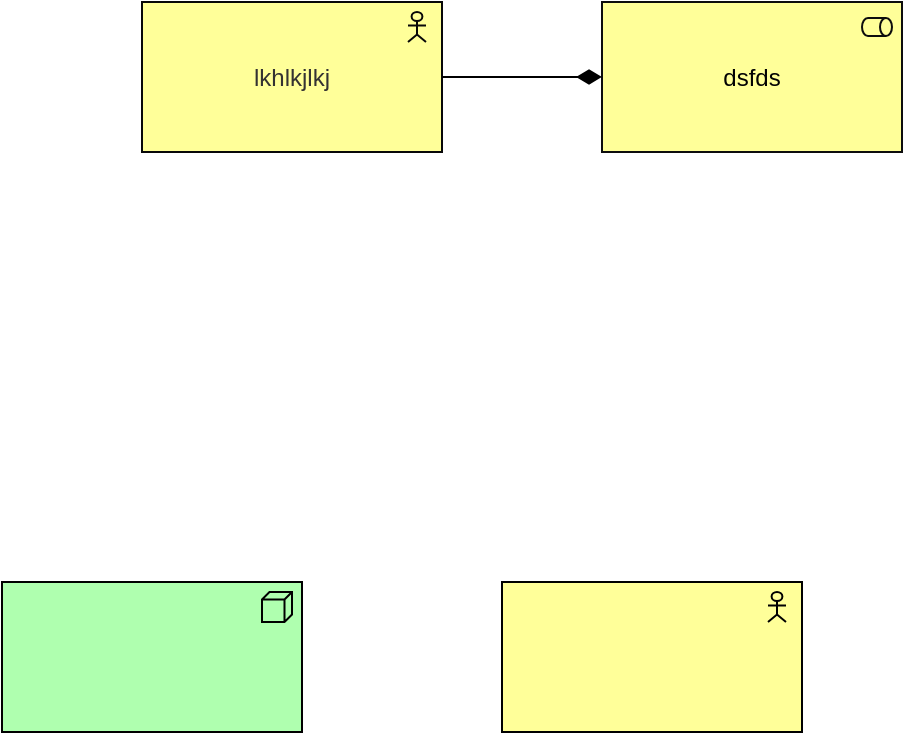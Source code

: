 <mxfile>
    <diagram id="GmLVyQitlST7lQUEqwBB" name="Page-1">
        <mxGraphModel dx="1619" dy="1152" grid="1" gridSize="10" guides="1" tooltips="1" connect="1" arrows="1" fold="1" page="1" pageScale="1" pageWidth="850" pageHeight="1100" math="0" shadow="0">
            <root>
                <mxCell id="0"/>
                <mxCell id="1" parent="0"/>
                <mxCell id="2" value="dsfds" style="html=1;outlineConnect=0;whiteSpace=wrap;fillColor=#ffff99;shape=mxgraph.archimate3.application;appType=role;archiType=square;fontColor=#030303;strokeColor=#0d0d0d;" parent="1" vertex="1">
                    <mxGeometry x="500" y="250" width="150" height="75" as="geometry"/>
                </mxCell>
                <mxCell id="3" value="lkhlkjlkj" style="html=1;outlineConnect=0;whiteSpace=wrap;fillColor=#ffff99;shape=mxgraph.archimate3.application;appType=actor;archiType=square;fontColor=#343232;strokeColor=#080808;" parent="1" vertex="1">
                    <mxGeometry x="270" y="250" width="150" height="75" as="geometry"/>
                </mxCell>
                <mxCell id="4" value="" style="html=1;endArrow=diamondThin;endFill=1;edgeStyle=elbowEdgeStyle;elbow=vertical;endSize=10;exitX=1;exitY=0.5;exitDx=0;exitDy=0;exitPerimeter=0;entryX=0;entryY=0.5;entryDx=0;entryDy=0;entryPerimeter=0;" parent="1" source="3" target="2" edge="1">
                    <mxGeometry width="160" relative="1" as="geometry">
                        <mxPoint x="420" y="410" as="sourcePoint"/>
                        <mxPoint x="580" y="410" as="targetPoint"/>
                    </mxGeometry>
                </mxCell>
                <mxCell id="5" value="" style="html=1;outlineConnect=0;whiteSpace=wrap;fillColor=#AFFFAF;shape=mxgraph.archimate3.application;appType=node;archiType=square;" vertex="1" parent="1">
                    <mxGeometry x="200" y="540" width="150" height="75" as="geometry"/>
                </mxCell>
                <mxCell id="6" value="" style="html=1;outlineConnect=0;whiteSpace=wrap;fillColor=#ffff99;shape=mxgraph.archimate3.application;appType=actor;archiType=square;" vertex="1" parent="1">
                    <mxGeometry x="450" y="540" width="150" height="75" as="geometry"/>
                </mxCell>
            </root>
        </mxGraphModel>
    </diagram>
</mxfile>